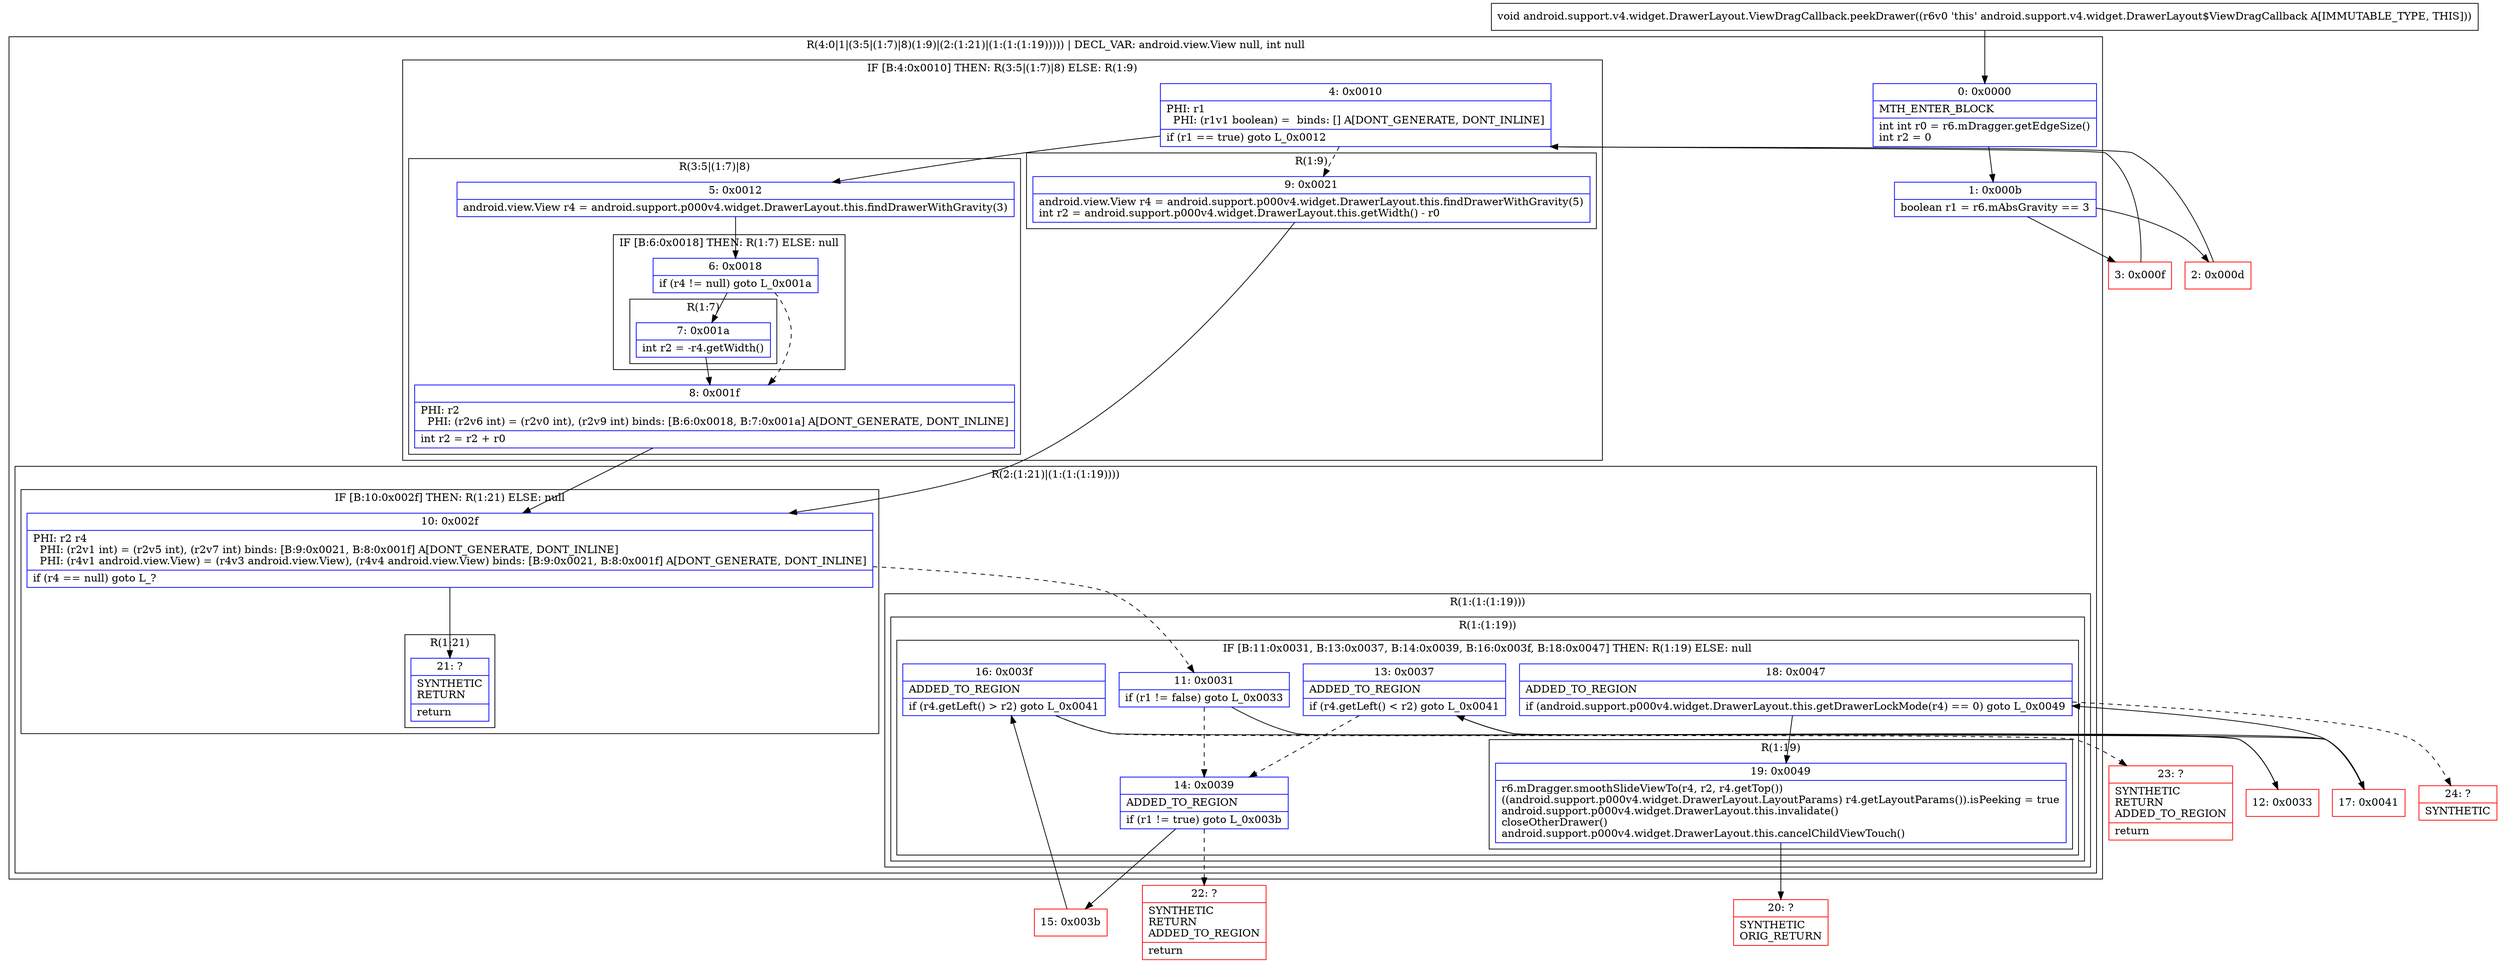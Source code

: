digraph "CFG forandroid.support.v4.widget.DrawerLayout.ViewDragCallback.peekDrawer()V" {
subgraph cluster_Region_1400723205 {
label = "R(4:0|1|(3:5|(1:7)|8)(1:9)|(2:(1:21)|(1:(1:(1:19))))) | DECL_VAR: android.view.View null, int null\l";
node [shape=record,color=blue];
Node_0 [shape=record,label="{0\:\ 0x0000|MTH_ENTER_BLOCK\l|int int r0 = r6.mDragger.getEdgeSize()\lint r2 = 0\l}"];
Node_1 [shape=record,label="{1\:\ 0x000b|boolean r1 = r6.mAbsGravity == 3\l}"];
subgraph cluster_IfRegion_228337242 {
label = "IF [B:4:0x0010] THEN: R(3:5|(1:7)|8) ELSE: R(1:9)";
node [shape=record,color=blue];
Node_4 [shape=record,label="{4\:\ 0x0010|PHI: r1 \l  PHI: (r1v1 boolean) =  binds: [] A[DONT_GENERATE, DONT_INLINE]\l|if (r1 == true) goto L_0x0012\l}"];
subgraph cluster_Region_1770006607 {
label = "R(3:5|(1:7)|8)";
node [shape=record,color=blue];
Node_5 [shape=record,label="{5\:\ 0x0012|android.view.View r4 = android.support.p000v4.widget.DrawerLayout.this.findDrawerWithGravity(3)\l}"];
subgraph cluster_IfRegion_2043442588 {
label = "IF [B:6:0x0018] THEN: R(1:7) ELSE: null";
node [shape=record,color=blue];
Node_6 [shape=record,label="{6\:\ 0x0018|if (r4 != null) goto L_0x001a\l}"];
subgraph cluster_Region_878742188 {
label = "R(1:7)";
node [shape=record,color=blue];
Node_7 [shape=record,label="{7\:\ 0x001a|int r2 = \-r4.getWidth()\l}"];
}
}
Node_8 [shape=record,label="{8\:\ 0x001f|PHI: r2 \l  PHI: (r2v6 int) = (r2v0 int), (r2v9 int) binds: [B:6:0x0018, B:7:0x001a] A[DONT_GENERATE, DONT_INLINE]\l|int r2 = r2 + r0\l}"];
}
subgraph cluster_Region_14283170 {
label = "R(1:9)";
node [shape=record,color=blue];
Node_9 [shape=record,label="{9\:\ 0x0021|android.view.View r4 = android.support.p000v4.widget.DrawerLayout.this.findDrawerWithGravity(5)\lint r2 = android.support.p000v4.widget.DrawerLayout.this.getWidth() \- r0\l}"];
}
}
subgraph cluster_Region_385912157 {
label = "R(2:(1:21)|(1:(1:(1:19))))";
node [shape=record,color=blue];
subgraph cluster_IfRegion_677345935 {
label = "IF [B:10:0x002f] THEN: R(1:21) ELSE: null";
node [shape=record,color=blue];
Node_10 [shape=record,label="{10\:\ 0x002f|PHI: r2 r4 \l  PHI: (r2v1 int) = (r2v5 int), (r2v7 int) binds: [B:9:0x0021, B:8:0x001f] A[DONT_GENERATE, DONT_INLINE]\l  PHI: (r4v1 android.view.View) = (r4v3 android.view.View), (r4v4 android.view.View) binds: [B:9:0x0021, B:8:0x001f] A[DONT_GENERATE, DONT_INLINE]\l|if (r4 == null) goto L_?\l}"];
subgraph cluster_Region_300343561 {
label = "R(1:21)";
node [shape=record,color=blue];
Node_21 [shape=record,label="{21\:\ ?|SYNTHETIC\lRETURN\l|return\l}"];
}
}
subgraph cluster_Region_194774588 {
label = "R(1:(1:(1:19)))";
node [shape=record,color=blue];
subgraph cluster_Region_417667191 {
label = "R(1:(1:19))";
node [shape=record,color=blue];
subgraph cluster_IfRegion_1698080246 {
label = "IF [B:11:0x0031, B:13:0x0037, B:14:0x0039, B:16:0x003f, B:18:0x0047] THEN: R(1:19) ELSE: null";
node [shape=record,color=blue];
Node_11 [shape=record,label="{11\:\ 0x0031|if (r1 != false) goto L_0x0033\l}"];
Node_13 [shape=record,label="{13\:\ 0x0037|ADDED_TO_REGION\l|if (r4.getLeft() \< r2) goto L_0x0041\l}"];
Node_14 [shape=record,label="{14\:\ 0x0039|ADDED_TO_REGION\l|if (r1 != true) goto L_0x003b\l}"];
Node_16 [shape=record,label="{16\:\ 0x003f|ADDED_TO_REGION\l|if (r4.getLeft() \> r2) goto L_0x0041\l}"];
Node_18 [shape=record,label="{18\:\ 0x0047|ADDED_TO_REGION\l|if (android.support.p000v4.widget.DrawerLayout.this.getDrawerLockMode(r4) == 0) goto L_0x0049\l}"];
subgraph cluster_Region_1270711014 {
label = "R(1:19)";
node [shape=record,color=blue];
Node_19 [shape=record,label="{19\:\ 0x0049|r6.mDragger.smoothSlideViewTo(r4, r2, r4.getTop())\l((android.support.p000v4.widget.DrawerLayout.LayoutParams) r4.getLayoutParams()).isPeeking = true\landroid.support.p000v4.widget.DrawerLayout.this.invalidate()\lcloseOtherDrawer()\landroid.support.p000v4.widget.DrawerLayout.this.cancelChildViewTouch()\l}"];
}
}
}
}
}
}
Node_2 [shape=record,color=red,label="{2\:\ 0x000d}"];
Node_3 [shape=record,color=red,label="{3\:\ 0x000f}"];
Node_12 [shape=record,color=red,label="{12\:\ 0x0033}"];
Node_15 [shape=record,color=red,label="{15\:\ 0x003b}"];
Node_17 [shape=record,color=red,label="{17\:\ 0x0041}"];
Node_20 [shape=record,color=red,label="{20\:\ ?|SYNTHETIC\lORIG_RETURN\l}"];
Node_22 [shape=record,color=red,label="{22\:\ ?|SYNTHETIC\lRETURN\lADDED_TO_REGION\l|return\l}"];
Node_23 [shape=record,color=red,label="{23\:\ ?|SYNTHETIC\lRETURN\lADDED_TO_REGION\l|return\l}"];
Node_24 [shape=record,color=red,label="{24\:\ ?|SYNTHETIC\l}"];
MethodNode[shape=record,label="{void android.support.v4.widget.DrawerLayout.ViewDragCallback.peekDrawer((r6v0 'this' android.support.v4.widget.DrawerLayout$ViewDragCallback A[IMMUTABLE_TYPE, THIS])) }"];
MethodNode -> Node_0;
Node_0 -> Node_1;
Node_1 -> Node_2;
Node_1 -> Node_3;
Node_4 -> Node_5;
Node_4 -> Node_9[style=dashed];
Node_5 -> Node_6;
Node_6 -> Node_7;
Node_6 -> Node_8[style=dashed];
Node_7 -> Node_8;
Node_8 -> Node_10;
Node_9 -> Node_10;
Node_10 -> Node_11[style=dashed];
Node_10 -> Node_21;
Node_11 -> Node_12;
Node_11 -> Node_14[style=dashed];
Node_13 -> Node_14[style=dashed];
Node_13 -> Node_17;
Node_14 -> Node_15;
Node_14 -> Node_22[style=dashed];
Node_16 -> Node_17;
Node_16 -> Node_23[style=dashed];
Node_18 -> Node_19;
Node_18 -> Node_24[style=dashed];
Node_19 -> Node_20;
Node_2 -> Node_4;
Node_3 -> Node_4;
Node_12 -> Node_13;
Node_15 -> Node_16;
Node_17 -> Node_18;
}

